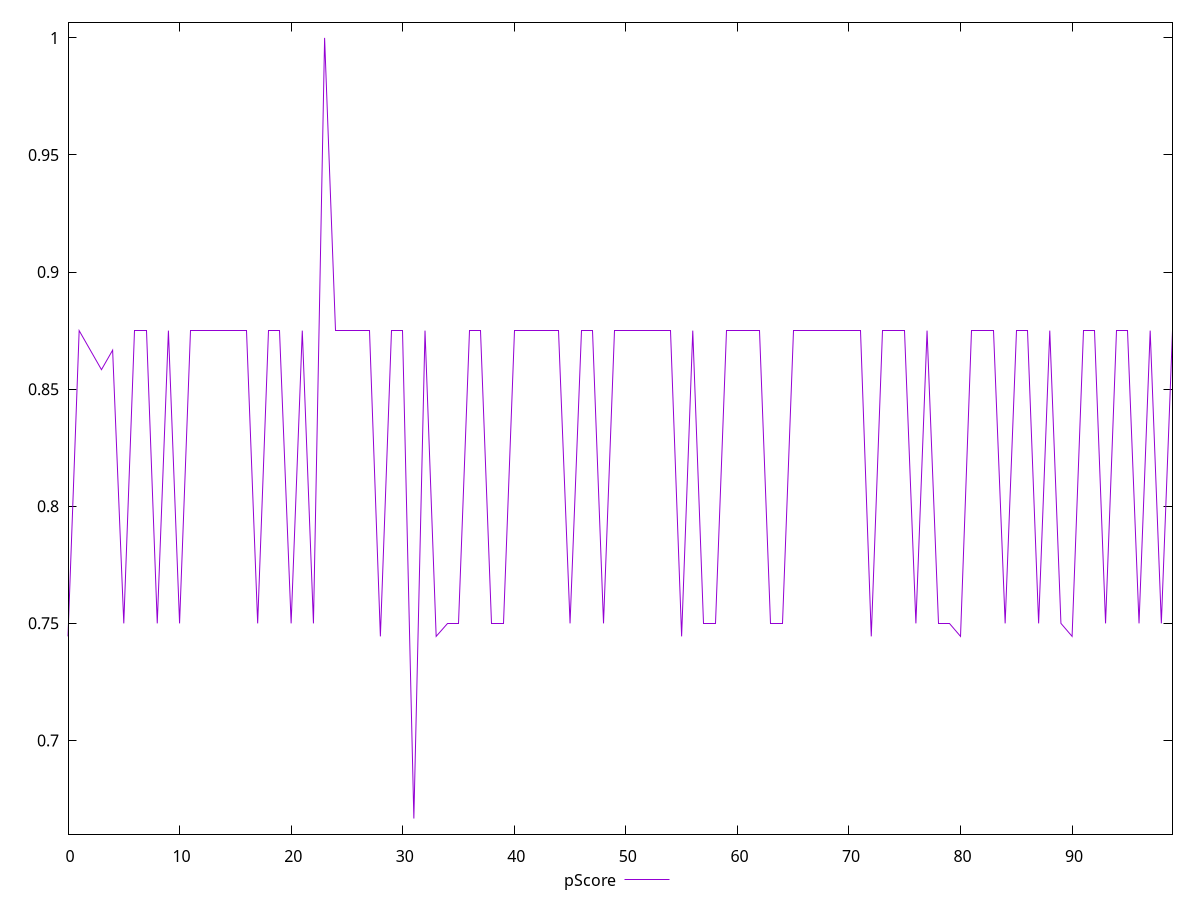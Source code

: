 reset

$pScore <<EOF
0 0.7444444444444445
1 0.875
2 0.8666666666666667
3 0.8583333333333334
4 0.8666666666666667
5 0.75
6 0.875
7 0.875
8 0.75
9 0.875
10 0.75
11 0.875
12 0.875
13 0.875
14 0.875
15 0.875
16 0.875
17 0.75
18 0.875
19 0.875
20 0.75
21 0.875
22 0.75
23 1
24 0.875
25 0.875
26 0.875
27 0.875
28 0.7444444444444445
29 0.875
30 0.875
31 0.6666666666666666
32 0.875
33 0.7444444444444445
34 0.75
35 0.75
36 0.875
37 0.875
38 0.75
39 0.75
40 0.875
41 0.875
42 0.875
43 0.875
44 0.875
45 0.75
46 0.875
47 0.875
48 0.75
49 0.875
50 0.875
51 0.875
52 0.875
53 0.875
54 0.875
55 0.7444444444444445
56 0.875
57 0.75
58 0.75
59 0.875
60 0.875
61 0.875
62 0.875
63 0.75
64 0.75
65 0.875
66 0.875
67 0.875
68 0.875
69 0.875
70 0.875
71 0.875
72 0.7444444444444445
73 0.875
74 0.875
75 0.875
76 0.75
77 0.875
78 0.75
79 0.75
80 0.7444444444444445
81 0.875
82 0.875
83 0.875
84 0.75
85 0.875
86 0.875
87 0.75
88 0.875
89 0.75
90 0.7444444444444445
91 0.875
92 0.875
93 0.75
94 0.875
95 0.875
96 0.75
97 0.875
98 0.75
99 0.875
EOF

set key outside below
set xrange [0:99]
set yrange [0.6599999999999999:1.0066666666666666]
set trange [0.6599999999999999:1.0066666666666666]
set terminal svg size 640, 500 enhanced background rgb 'white'
set output "report_00017_2021-02-10T15-08-03.406Z/offscreen-images/samples/pages+cached/pScore/values.svg"

plot $pScore title "pScore" with line

reset
